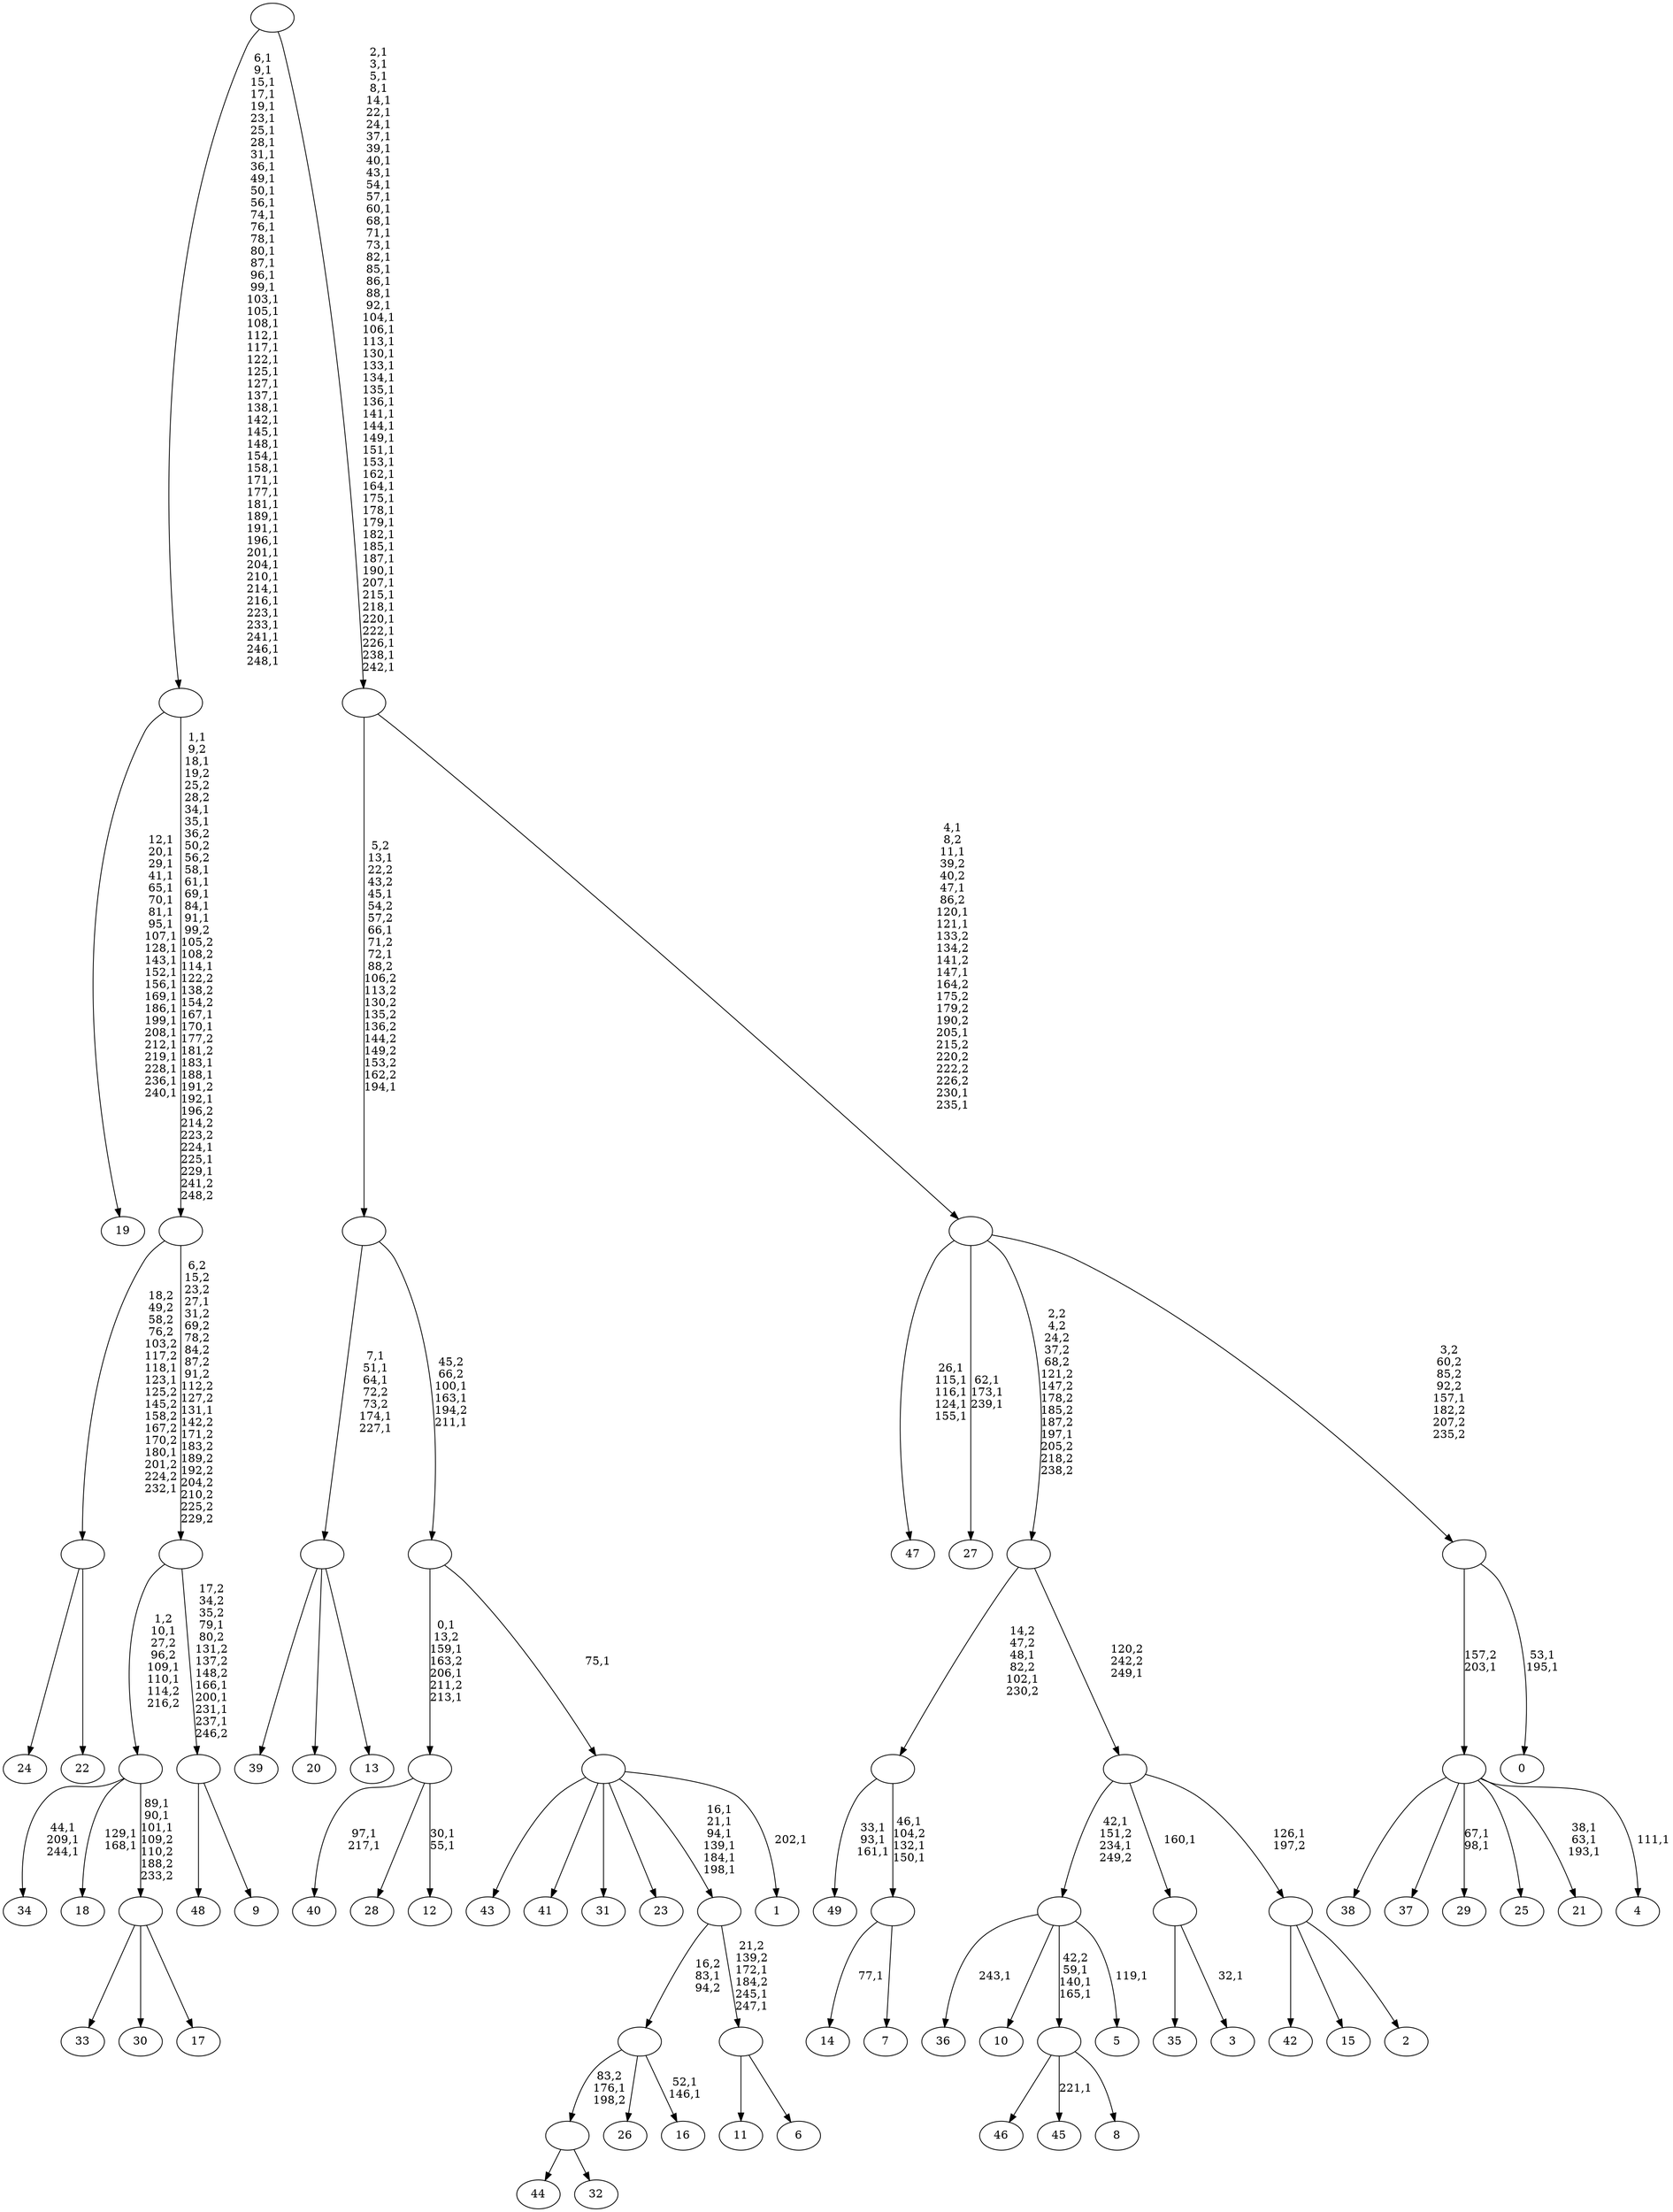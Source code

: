 digraph T {
	300 [label="49"]
	296 [label="48"]
	295 [label="47"]
	289 [label="46"]
	288 [label="45"]
	286 [label="44"]
	285 [label="43"]
	284 [label="42"]
	283 [label="41"]
	282 [label="40"]
	279 [label="39"]
	278 [label="38"]
	277 [label="37"]
	276 [label="36"]
	274 [label="35"]
	273 [label="34"]
	269 [label="33"]
	268 [label="32"]
	267 [label=""]
	266 [label="31"]
	265 [label="30"]
	264 [label="29"]
	261 [label="28"]
	260 [label="27"]
	256 [label="26"]
	255 [label="25"]
	254 [label="24"]
	253 [label="23"]
	252 [label="22"]
	251 [label=""]
	247 [label="21"]
	243 [label="20"]
	242 [label="19"]
	219 [label="18"]
	216 [label="17"]
	215 [label=""]
	212 [label=""]
	209 [label="16"]
	206 [label=""]
	205 [label="15"]
	204 [label="14"]
	202 [label="13"]
	201 [label=""]
	196 [label="12"]
	193 [label=""]
	189 [label="11"]
	188 [label="10"]
	187 [label="9"]
	186 [label=""]
	181 [label=""]
	179 [label=""]
	161 [label=""]
	110 [label="8"]
	109 [label=""]
	106 [label="7"]
	105 [label=""]
	102 [label=""]
	100 [label="6"]
	99 [label=""]
	96 [label=""]
	90 [label="5"]
	88 [label=""]
	86 [label="4"]
	84 [label=""]
	83 [label="3"]
	81 [label=""]
	80 [label="2"]
	79 [label=""]
	78 [label=""]
	77 [label=""]
	76 [label="1"]
	74 [label=""]
	73 [label=""]
	70 [label=""]
	65 [label="0"]
	62 [label=""]
	61 [label=""]
	52 [label=""]
	0 [label=""]
	267 -> 286 [label=""]
	267 -> 268 [label=""]
	251 -> 254 [label=""]
	251 -> 252 [label=""]
	215 -> 269 [label=""]
	215 -> 265 [label=""]
	215 -> 216 [label=""]
	212 -> 215 [label="89,1\n90,1\n101,1\n109,2\n110,2\n188,2\n233,2"]
	212 -> 219 [label="129,1\n168,1"]
	212 -> 273 [label="44,1\n209,1\n244,1"]
	206 -> 209 [label="52,1\n146,1"]
	206 -> 267 [label="83,2\n176,1\n198,2"]
	206 -> 256 [label=""]
	201 -> 279 [label=""]
	201 -> 243 [label=""]
	201 -> 202 [label=""]
	193 -> 196 [label="30,1\n55,1"]
	193 -> 282 [label="97,1\n217,1"]
	193 -> 261 [label=""]
	186 -> 296 [label=""]
	186 -> 187 [label=""]
	181 -> 186 [label="17,2\n34,2\n35,2\n79,1\n80,2\n131,2\n137,2\n148,2\n166,1\n200,1\n231,1\n237,1\n246,2"]
	181 -> 212 [label="1,2\n10,1\n27,2\n96,2\n109,1\n110,1\n114,2\n216,2"]
	179 -> 181 [label="6,2\n15,2\n23,2\n27,1\n31,2\n69,2\n78,2\n84,2\n87,2\n91,2\n112,2\n127,2\n131,1\n142,2\n171,2\n183,2\n189,2\n192,2\n204,2\n210,2\n225,2\n229,2"]
	179 -> 251 [label="18,2\n49,2\n58,2\n76,2\n103,2\n117,2\n118,1\n123,1\n125,2\n145,2\n158,2\n167,2\n170,2\n180,1\n201,2\n224,2\n232,1"]
	161 -> 179 [label="1,1\n9,2\n18,1\n19,2\n25,2\n28,2\n34,1\n35,1\n36,2\n50,2\n56,2\n58,1\n61,1\n69,1\n84,1\n91,1\n99,2\n105,2\n108,2\n114,1\n122,2\n138,2\n154,2\n167,1\n170,1\n177,2\n181,2\n183,1\n188,1\n191,2\n192,1\n196,2\n214,2\n223,2\n224,1\n225,1\n229,1\n241,2\n248,2"]
	161 -> 242 [label="12,1\n20,1\n29,1\n41,1\n65,1\n70,1\n81,1\n95,1\n107,1\n128,1\n143,1\n152,1\n156,1\n169,1\n186,1\n199,1\n208,1\n212,1\n219,1\n228,1\n236,1\n240,1"]
	109 -> 288 [label="221,1"]
	109 -> 289 [label=""]
	109 -> 110 [label=""]
	105 -> 204 [label="77,1"]
	105 -> 106 [label=""]
	102 -> 105 [label="46,1\n104,2\n132,1\n150,1"]
	102 -> 300 [label="33,1\n93,1\n161,1"]
	99 -> 189 [label=""]
	99 -> 100 [label=""]
	96 -> 99 [label="21,2\n139,2\n172,1\n184,2\n245,1\n247,1"]
	96 -> 206 [label="16,2\n83,1\n94,2"]
	88 -> 90 [label="119,1"]
	88 -> 109 [label="42,2\n59,1\n140,1\n165,1"]
	88 -> 276 [label="243,1"]
	88 -> 188 [label=""]
	84 -> 86 [label="111,1"]
	84 -> 247 [label="38,1\n63,1\n193,1"]
	84 -> 264 [label="67,1\n98,1"]
	84 -> 278 [label=""]
	84 -> 277 [label=""]
	84 -> 255 [label=""]
	81 -> 83 [label="32,1"]
	81 -> 274 [label=""]
	79 -> 284 [label=""]
	79 -> 205 [label=""]
	79 -> 80 [label=""]
	78 -> 88 [label="42,1\n151,2\n234,1\n249,2"]
	78 -> 81 [label="160,1"]
	78 -> 79 [label="126,1\n197,2"]
	77 -> 102 [label="14,2\n47,2\n48,1\n82,2\n102,1\n230,2"]
	77 -> 78 [label="120,2\n242,2\n249,1"]
	74 -> 76 [label="202,1"]
	74 -> 96 [label="16,1\n21,1\n94,1\n139,1\n184,1\n198,1"]
	74 -> 285 [label=""]
	74 -> 283 [label=""]
	74 -> 266 [label=""]
	74 -> 253 [label=""]
	73 -> 193 [label="0,1\n13,2\n159,1\n163,2\n206,1\n211,2\n213,1"]
	73 -> 74 [label="75,1"]
	70 -> 73 [label="45,2\n66,2\n100,1\n163,1\n194,2\n211,1"]
	70 -> 201 [label="7,1\n51,1\n64,1\n72,2\n73,2\n174,1\n227,1"]
	62 -> 65 [label="53,1\n195,1"]
	62 -> 84 [label="157,2\n203,1"]
	61 -> 260 [label="62,1\n173,1\n239,1"]
	61 -> 295 [label="26,1\n115,1\n116,1\n124,1\n155,1"]
	61 -> 77 [label="2,2\n4,2\n24,2\n37,2\n68,2\n121,2\n147,2\n178,2\n185,2\n187,2\n197,1\n205,2\n218,2\n238,2"]
	61 -> 62 [label="3,2\n60,2\n85,2\n92,2\n157,1\n182,2\n207,2\n235,2"]
	52 -> 61 [label="4,1\n8,2\n11,1\n39,2\n40,2\n47,1\n86,2\n120,1\n121,1\n133,2\n134,2\n141,2\n147,1\n164,2\n175,2\n179,2\n190,2\n205,1\n215,2\n220,2\n222,2\n226,2\n230,1\n235,1"]
	52 -> 70 [label="5,2\n13,1\n22,2\n43,2\n45,1\n54,2\n57,2\n66,1\n71,2\n72,1\n88,2\n106,2\n113,2\n130,2\n135,2\n136,2\n144,2\n149,2\n153,2\n162,2\n194,1"]
	0 -> 52 [label="2,1\n3,1\n5,1\n8,1\n14,1\n22,1\n24,1\n37,1\n39,1\n40,1\n43,1\n54,1\n57,1\n60,1\n68,1\n71,1\n73,1\n82,1\n85,1\n86,1\n88,1\n92,1\n104,1\n106,1\n113,1\n130,1\n133,1\n134,1\n135,1\n136,1\n141,1\n144,1\n149,1\n151,1\n153,1\n162,1\n164,1\n175,1\n178,1\n179,1\n182,1\n185,1\n187,1\n190,1\n207,1\n215,1\n218,1\n220,1\n222,1\n226,1\n238,1\n242,1"]
	0 -> 161 [label="6,1\n9,1\n15,1\n17,1\n19,1\n23,1\n25,1\n28,1\n31,1\n36,1\n49,1\n50,1\n56,1\n74,1\n76,1\n78,1\n80,1\n87,1\n96,1\n99,1\n103,1\n105,1\n108,1\n112,1\n117,1\n122,1\n125,1\n127,1\n137,1\n138,1\n142,1\n145,1\n148,1\n154,1\n158,1\n171,1\n177,1\n181,1\n189,1\n191,1\n196,1\n201,1\n204,1\n210,1\n214,1\n216,1\n223,1\n233,1\n241,1\n246,1\n248,1"]
}
